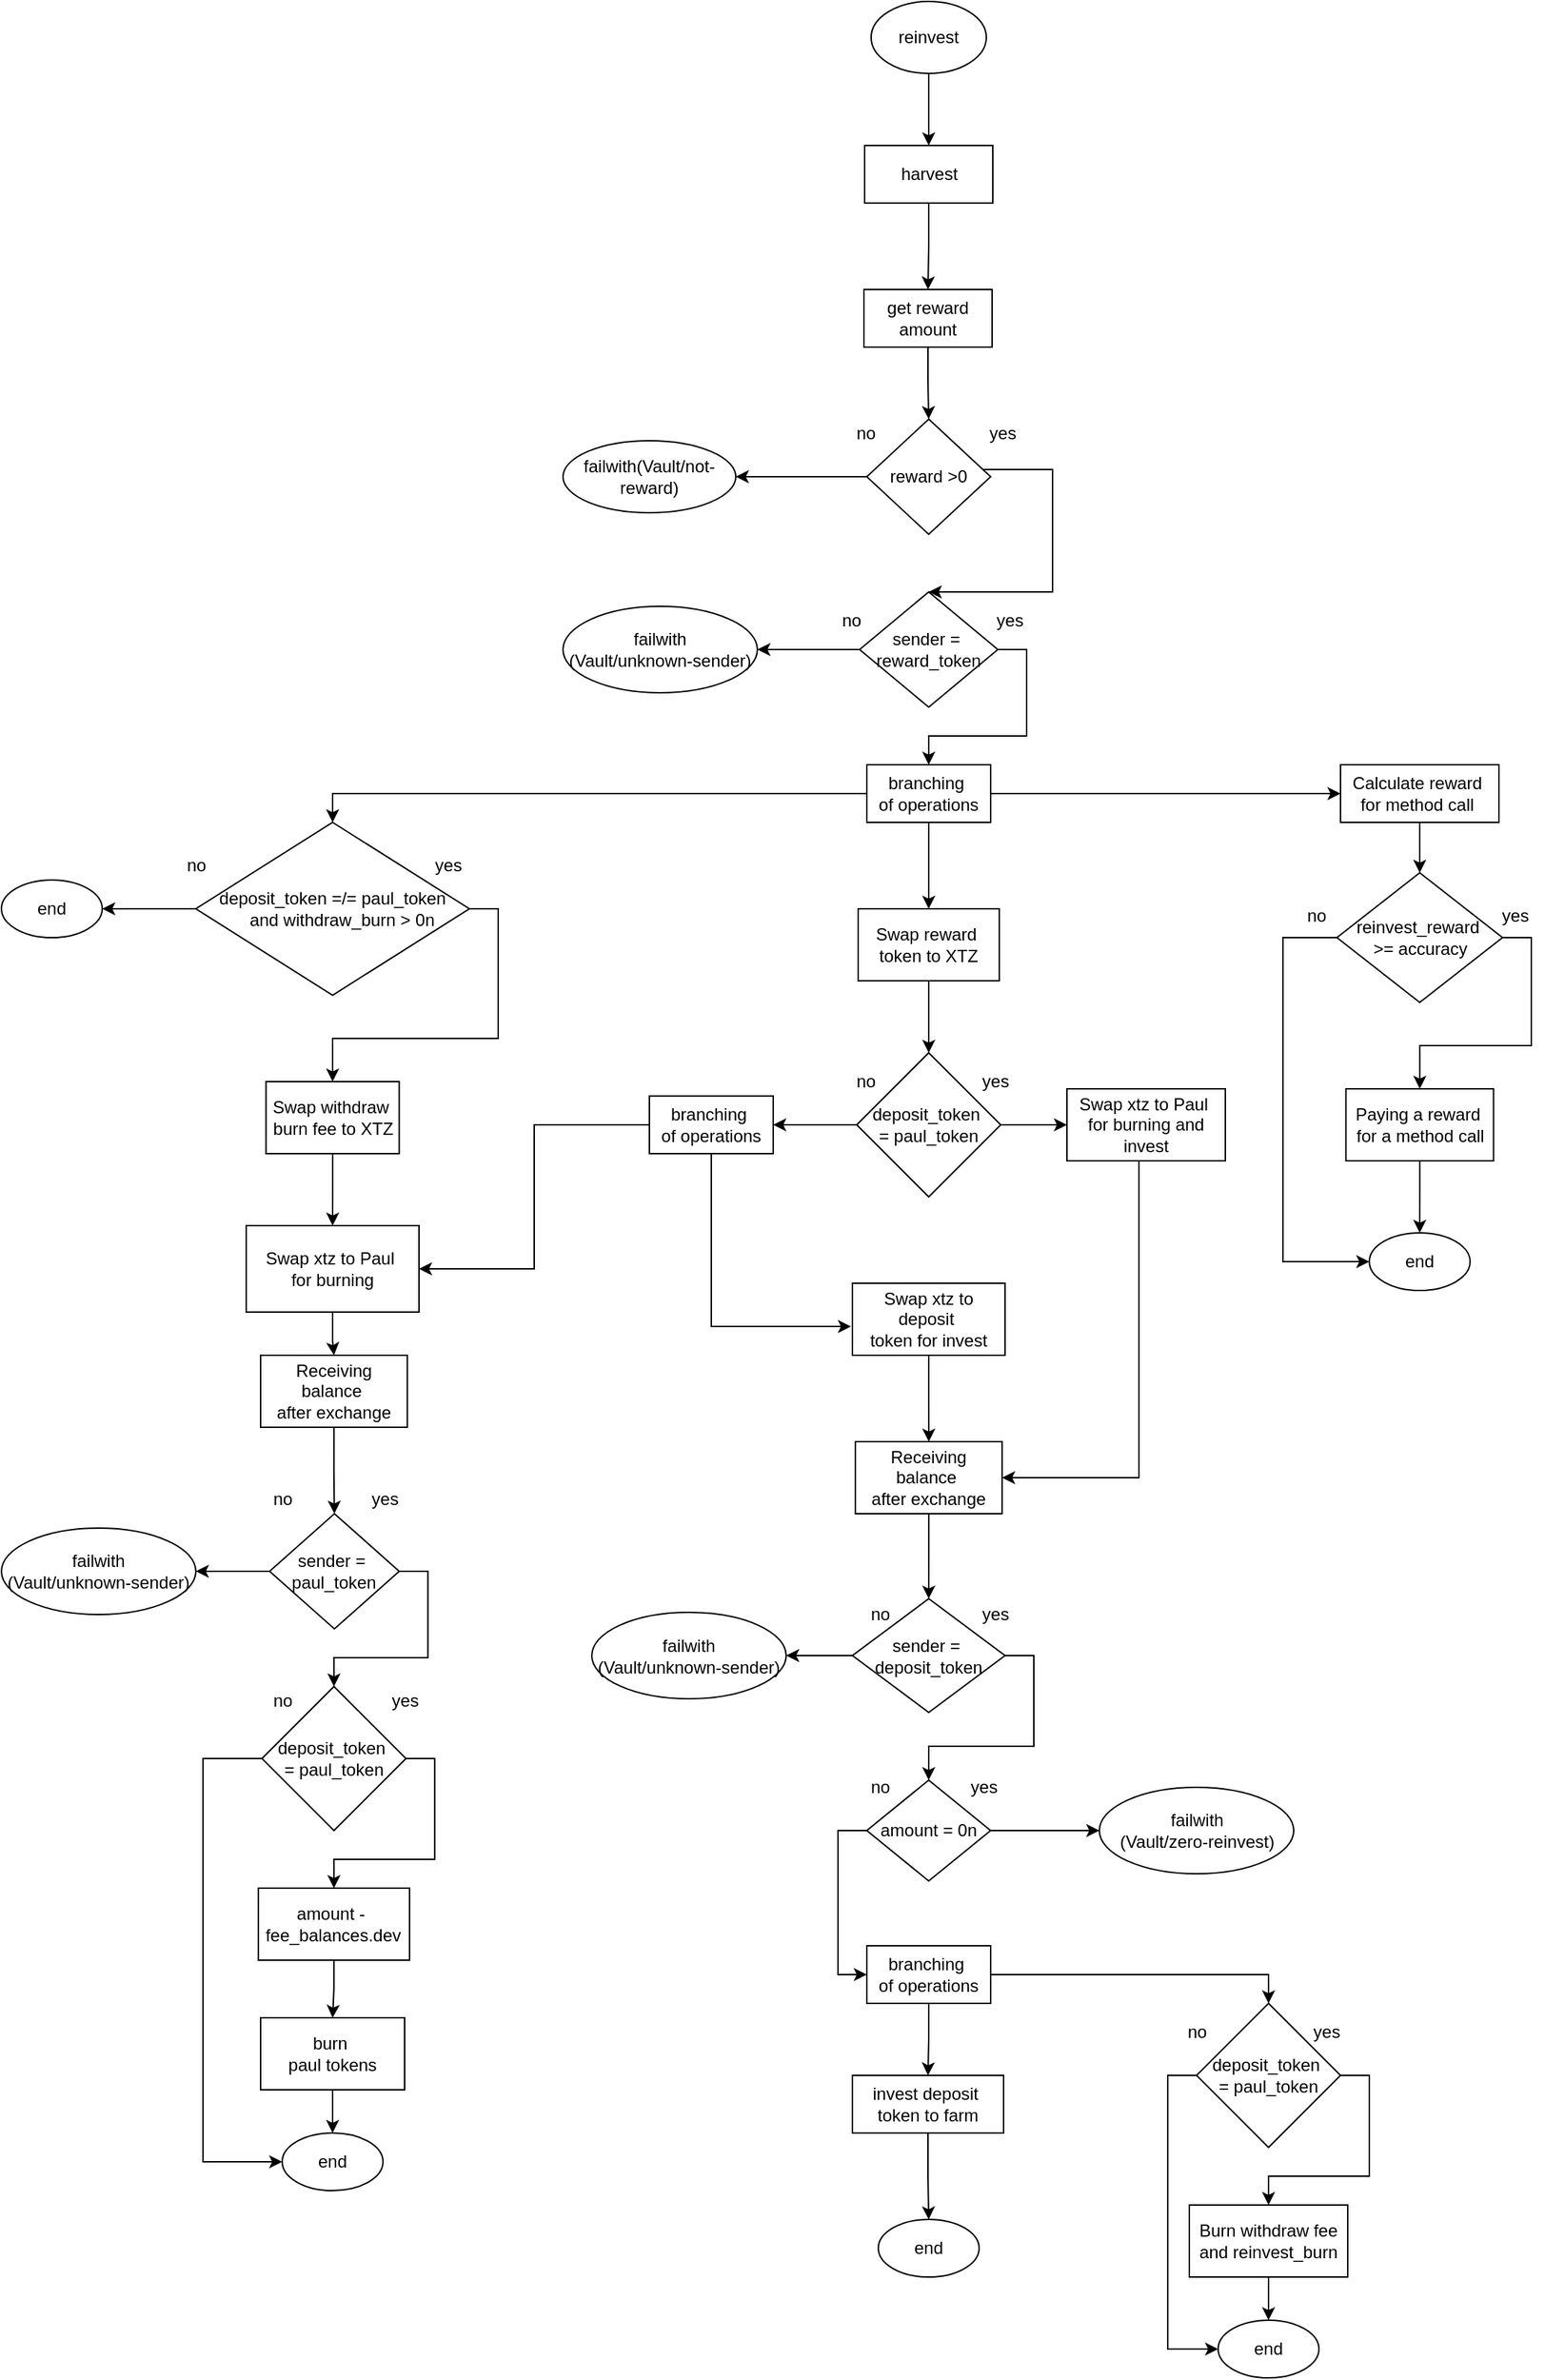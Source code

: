<mxfile version="15.3.8" type="github">
  <diagram id="kTSvU5j4Q-R0hynCDqLe" name="Page-1">
    <mxGraphModel dx="2455" dy="828" grid="1" gridSize="10" guides="1" tooltips="1" connect="1" arrows="1" fold="1" page="1" pageScale="1" pageWidth="827" pageHeight="1169" math="0" shadow="0">
      <root>
        <mxCell id="0" />
        <mxCell id="1" parent="0" />
        <mxCell id="cD2VPQBfuVm57fBY7nrV-7" value="" style="edgeStyle=orthogonalEdgeStyle;rounded=0;orthogonalLoop=1;jettySize=auto;html=1;" edge="1" parent="1" source="cD2VPQBfuVm57fBY7nrV-3" target="cD2VPQBfuVm57fBY7nrV-4">
          <mxGeometry relative="1" as="geometry" />
        </mxCell>
        <mxCell id="cD2VPQBfuVm57fBY7nrV-3" value="reinvest&lt;br&gt;" style="ellipse;whiteSpace=wrap;html=1;" vertex="1" parent="1">
          <mxGeometry x="374" y="60" width="80" height="50" as="geometry" />
        </mxCell>
        <mxCell id="cD2VPQBfuVm57fBY7nrV-8" value="" style="edgeStyle=orthogonalEdgeStyle;rounded=0;orthogonalLoop=1;jettySize=auto;html=1;" edge="1" parent="1" source="cD2VPQBfuVm57fBY7nrV-4" target="cD2VPQBfuVm57fBY7nrV-5">
          <mxGeometry relative="1" as="geometry" />
        </mxCell>
        <mxCell id="cD2VPQBfuVm57fBY7nrV-4" value="harvest" style="rounded=0;whiteSpace=wrap;html=1;" vertex="1" parent="1">
          <mxGeometry x="369.5" y="160" width="89" height="40" as="geometry" />
        </mxCell>
        <mxCell id="cD2VPQBfuVm57fBY7nrV-9" value="" style="edgeStyle=orthogonalEdgeStyle;rounded=0;orthogonalLoop=1;jettySize=auto;html=1;" edge="1" parent="1" source="cD2VPQBfuVm57fBY7nrV-5" target="cD2VPQBfuVm57fBY7nrV-6">
          <mxGeometry relative="1" as="geometry" />
        </mxCell>
        <mxCell id="cD2VPQBfuVm57fBY7nrV-5" value="get reward&lt;br&gt;amount" style="rounded=0;whiteSpace=wrap;html=1;" vertex="1" parent="1">
          <mxGeometry x="369" y="260" width="89" height="40" as="geometry" />
        </mxCell>
        <mxCell id="cD2VPQBfuVm57fBY7nrV-13" value="" style="edgeStyle=orthogonalEdgeStyle;rounded=0;orthogonalLoop=1;jettySize=auto;html=1;" edge="1" parent="1" source="cD2VPQBfuVm57fBY7nrV-6" target="cD2VPQBfuVm57fBY7nrV-12">
          <mxGeometry relative="1" as="geometry" />
        </mxCell>
        <mxCell id="cD2VPQBfuVm57fBY7nrV-16" style="edgeStyle=orthogonalEdgeStyle;rounded=0;orthogonalLoop=1;jettySize=auto;html=1;entryX=0.5;entryY=0;entryDx=0;entryDy=0;" edge="1" parent="1" source="cD2VPQBfuVm57fBY7nrV-6" target="cD2VPQBfuVm57fBY7nrV-14">
          <mxGeometry relative="1" as="geometry">
            <mxPoint x="500" y="450" as="targetPoint" />
            <Array as="points">
              <mxPoint x="500" y="385" />
              <mxPoint x="500" y="470" />
            </Array>
          </mxGeometry>
        </mxCell>
        <mxCell id="cD2VPQBfuVm57fBY7nrV-6" value="reward &amp;gt;0" style="rhombus;whiteSpace=wrap;html=1;" vertex="1" parent="1">
          <mxGeometry x="371" y="350" width="86" height="80" as="geometry" />
        </mxCell>
        <mxCell id="cD2VPQBfuVm57fBY7nrV-12" value="failwith(Vault/not-reward)" style="ellipse;whiteSpace=wrap;html=1;" vertex="1" parent="1">
          <mxGeometry x="160" y="365" width="120" height="50" as="geometry" />
        </mxCell>
        <mxCell id="cD2VPQBfuVm57fBY7nrV-20" value="" style="edgeStyle=orthogonalEdgeStyle;rounded=0;orthogonalLoop=1;jettySize=auto;html=1;" edge="1" parent="1" source="cD2VPQBfuVm57fBY7nrV-14" target="cD2VPQBfuVm57fBY7nrV-19">
          <mxGeometry relative="1" as="geometry" />
        </mxCell>
        <mxCell id="cD2VPQBfuVm57fBY7nrV-36" style="edgeStyle=orthogonalEdgeStyle;rounded=0;orthogonalLoop=1;jettySize=auto;html=1;exitX=1;exitY=0.5;exitDx=0;exitDy=0;entryX=0.5;entryY=0;entryDx=0;entryDy=0;" edge="1" parent="1" source="cD2VPQBfuVm57fBY7nrV-14" target="cD2VPQBfuVm57fBY7nrV-22">
          <mxGeometry relative="1" as="geometry" />
        </mxCell>
        <mxCell id="cD2VPQBfuVm57fBY7nrV-14" value="&lt;div&gt;sender =&amp;nbsp;&lt;/div&gt;&lt;div&gt;reward_token&lt;/div&gt;" style="rhombus;whiteSpace=wrap;html=1;" vertex="1" parent="1">
          <mxGeometry x="366" y="470" width="96" height="80" as="geometry" />
        </mxCell>
        <mxCell id="cD2VPQBfuVm57fBY7nrV-17" value="yes" style="text;html=1;align=center;verticalAlign=middle;resizable=0;points=[];autosize=1;strokeColor=none;fillColor=none;" vertex="1" parent="1">
          <mxGeometry x="450" y="350" width="30" height="20" as="geometry" />
        </mxCell>
        <mxCell id="cD2VPQBfuVm57fBY7nrV-18" value="no" style="text;html=1;align=center;verticalAlign=middle;resizable=0;points=[];autosize=1;strokeColor=none;fillColor=none;" vertex="1" parent="1">
          <mxGeometry x="355" y="350" width="30" height="20" as="geometry" />
        </mxCell>
        <mxCell id="cD2VPQBfuVm57fBY7nrV-19" value="&lt;div&gt;failwith&lt;/div&gt;&lt;div&gt;(Vault/unknown-sender)&lt;/div&gt;" style="ellipse;whiteSpace=wrap;html=1;" vertex="1" parent="1">
          <mxGeometry x="160" y="480" width="135" height="60" as="geometry" />
        </mxCell>
        <mxCell id="cD2VPQBfuVm57fBY7nrV-33" style="edgeStyle=orthogonalEdgeStyle;rounded=0;orthogonalLoop=1;jettySize=auto;html=1;exitX=1;exitY=0.5;exitDx=0;exitDy=0;entryX=0;entryY=0.5;entryDx=0;entryDy=0;" edge="1" parent="1" source="cD2VPQBfuVm57fBY7nrV-22" target="cD2VPQBfuVm57fBY7nrV-23">
          <mxGeometry relative="1" as="geometry" />
        </mxCell>
        <mxCell id="cD2VPQBfuVm57fBY7nrV-38" style="edgeStyle=orthogonalEdgeStyle;rounded=0;orthogonalLoop=1;jettySize=auto;html=1;exitX=0;exitY=0.5;exitDx=0;exitDy=0;entryX=0.5;entryY=0;entryDx=0;entryDy=0;" edge="1" parent="1" source="cD2VPQBfuVm57fBY7nrV-22" target="cD2VPQBfuVm57fBY7nrV-37">
          <mxGeometry relative="1" as="geometry" />
        </mxCell>
        <mxCell id="cD2VPQBfuVm57fBY7nrV-68" value="" style="edgeStyle=orthogonalEdgeStyle;rounded=0;orthogonalLoop=1;jettySize=auto;html=1;" edge="1" parent="1" source="cD2VPQBfuVm57fBY7nrV-22" target="cD2VPQBfuVm57fBY7nrV-67">
          <mxGeometry relative="1" as="geometry" />
        </mxCell>
        <mxCell id="cD2VPQBfuVm57fBY7nrV-22" value="&lt;div&gt;branching&amp;nbsp;&lt;/div&gt;&lt;div&gt;of operations&lt;/div&gt;" style="rounded=0;whiteSpace=wrap;html=1;" vertex="1" parent="1">
          <mxGeometry x="371" y="590" width="86" height="40" as="geometry" />
        </mxCell>
        <mxCell id="cD2VPQBfuVm57fBY7nrV-32" value="" style="edgeStyle=orthogonalEdgeStyle;rounded=0;orthogonalLoop=1;jettySize=auto;html=1;" edge="1" parent="1" source="cD2VPQBfuVm57fBY7nrV-23" target="cD2VPQBfuVm57fBY7nrV-24">
          <mxGeometry relative="1" as="geometry" />
        </mxCell>
        <mxCell id="cD2VPQBfuVm57fBY7nrV-23" value="&lt;div&gt;Calculate reward&amp;nbsp;&lt;/div&gt;&lt;div&gt;for method call&amp;nbsp;&lt;/div&gt;" style="rounded=0;whiteSpace=wrap;html=1;" vertex="1" parent="1">
          <mxGeometry x="700" y="590" width="110" height="40" as="geometry" />
        </mxCell>
        <mxCell id="cD2VPQBfuVm57fBY7nrV-24" value="&lt;div&gt;reinvest_reward&amp;nbsp;&lt;/div&gt;&lt;div&gt;&amp;gt;= accuracy&lt;/div&gt;" style="rhombus;whiteSpace=wrap;html=1;" vertex="1" parent="1">
          <mxGeometry x="697.5" y="665" width="115" height="90" as="geometry" />
        </mxCell>
        <mxCell id="cD2VPQBfuVm57fBY7nrV-28" value="" style="edgeStyle=orthogonalEdgeStyle;rounded=0;orthogonalLoop=1;jettySize=auto;html=1;exitX=1;exitY=0.5;exitDx=0;exitDy=0;" edge="1" parent="1" source="cD2VPQBfuVm57fBY7nrV-24" target="cD2VPQBfuVm57fBY7nrV-27">
          <mxGeometry relative="1" as="geometry" />
        </mxCell>
        <mxCell id="cD2VPQBfuVm57fBY7nrV-25" value="yes" style="text;html=1;align=center;verticalAlign=middle;resizable=0;points=[];autosize=1;strokeColor=none;fillColor=none;" vertex="1" parent="1">
          <mxGeometry x="806.25" y="685" width="30" height="20" as="geometry" />
        </mxCell>
        <mxCell id="cD2VPQBfuVm57fBY7nrV-31" value="" style="edgeStyle=orthogonalEdgeStyle;rounded=0;orthogonalLoop=1;jettySize=auto;html=1;exitX=0;exitY=0.5;exitDx=0;exitDy=0;entryX=0;entryY=0.5;entryDx=0;entryDy=0;" edge="1" parent="1" source="cD2VPQBfuVm57fBY7nrV-24" target="cD2VPQBfuVm57fBY7nrV-29">
          <mxGeometry relative="1" as="geometry">
            <mxPoint x="630" y="715" as="sourcePoint" />
            <mxPoint x="660" y="935" as="targetPoint" />
            <Array as="points">
              <mxPoint x="660" y="710" />
              <mxPoint x="660" y="935" />
            </Array>
          </mxGeometry>
        </mxCell>
        <mxCell id="cD2VPQBfuVm57fBY7nrV-26" value="no" style="text;html=1;align=center;verticalAlign=middle;resizable=0;points=[];autosize=1;strokeColor=none;fillColor=none;" vertex="1" parent="1">
          <mxGeometry x="667.5" y="685" width="30" height="20" as="geometry" />
        </mxCell>
        <mxCell id="cD2VPQBfuVm57fBY7nrV-30" value="" style="edgeStyle=orthogonalEdgeStyle;rounded=0;orthogonalLoop=1;jettySize=auto;html=1;" edge="1" parent="1" source="cD2VPQBfuVm57fBY7nrV-27" target="cD2VPQBfuVm57fBY7nrV-29">
          <mxGeometry relative="1" as="geometry" />
        </mxCell>
        <mxCell id="cD2VPQBfuVm57fBY7nrV-27" value="&lt;div&gt;Paying a reward&amp;nbsp;&lt;/div&gt;&lt;div&gt;for a method call&lt;/div&gt;" style="rounded=0;whiteSpace=wrap;html=1;" vertex="1" parent="1">
          <mxGeometry x="703.75" y="815" width="102.5" height="50" as="geometry" />
        </mxCell>
        <mxCell id="cD2VPQBfuVm57fBY7nrV-29" value="end" style="ellipse;whiteSpace=wrap;html=1;" vertex="1" parent="1">
          <mxGeometry x="720" y="915" width="70" height="40" as="geometry" />
        </mxCell>
        <mxCell id="cD2VPQBfuVm57fBY7nrV-34" value="no" style="text;html=1;align=center;verticalAlign=middle;resizable=0;points=[];autosize=1;strokeColor=none;fillColor=none;" vertex="1" parent="1">
          <mxGeometry x="345" y="480" width="30" height="20" as="geometry" />
        </mxCell>
        <mxCell id="cD2VPQBfuVm57fBY7nrV-35" value="yes" style="text;html=1;align=center;verticalAlign=middle;resizable=0;points=[];autosize=1;strokeColor=none;fillColor=none;" vertex="1" parent="1">
          <mxGeometry x="455" y="480" width="30" height="20" as="geometry" />
        </mxCell>
        <mxCell id="cD2VPQBfuVm57fBY7nrV-42" style="edgeStyle=orthogonalEdgeStyle;rounded=0;orthogonalLoop=1;jettySize=auto;html=1;exitX=1;exitY=0.5;exitDx=0;exitDy=0;entryX=0.5;entryY=0;entryDx=0;entryDy=0;" edge="1" parent="1" source="cD2VPQBfuVm57fBY7nrV-37" target="cD2VPQBfuVm57fBY7nrV-41">
          <mxGeometry relative="1" as="geometry" />
        </mxCell>
        <mxCell id="cD2VPQBfuVm57fBY7nrV-44" style="edgeStyle=orthogonalEdgeStyle;rounded=0;orthogonalLoop=1;jettySize=auto;html=1;exitX=0;exitY=0.5;exitDx=0;exitDy=0;entryX=1;entryY=0.5;entryDx=0;entryDy=0;" edge="1" parent="1" source="cD2VPQBfuVm57fBY7nrV-37" target="cD2VPQBfuVm57fBY7nrV-43">
          <mxGeometry relative="1" as="geometry" />
        </mxCell>
        <mxCell id="cD2VPQBfuVm57fBY7nrV-37" value="&lt;div&gt;deposit_token =/= paul_token&lt;/div&gt;&lt;div&gt;&amp;nbsp; &amp;nbsp; and withdraw_burn &amp;gt; 0n&lt;/div&gt;" style="rhombus;whiteSpace=wrap;html=1;" vertex="1" parent="1">
          <mxGeometry x="-95" y="630" width="190" height="120" as="geometry" />
        </mxCell>
        <mxCell id="cD2VPQBfuVm57fBY7nrV-39" value="yes" style="text;html=1;align=center;verticalAlign=middle;resizable=0;points=[];autosize=1;strokeColor=none;fillColor=none;" vertex="1" parent="1">
          <mxGeometry x="65" y="650" width="30" height="20" as="geometry" />
        </mxCell>
        <mxCell id="cD2VPQBfuVm57fBY7nrV-40" value="no" style="text;html=1;align=center;verticalAlign=middle;resizable=0;points=[];autosize=1;strokeColor=none;fillColor=none;" vertex="1" parent="1">
          <mxGeometry x="-110" y="650" width="30" height="20" as="geometry" />
        </mxCell>
        <mxCell id="cD2VPQBfuVm57fBY7nrV-84" value="" style="edgeStyle=orthogonalEdgeStyle;rounded=0;orthogonalLoop=1;jettySize=auto;html=1;" edge="1" parent="1" source="cD2VPQBfuVm57fBY7nrV-41" target="cD2VPQBfuVm57fBY7nrV-82">
          <mxGeometry relative="1" as="geometry" />
        </mxCell>
        <mxCell id="cD2VPQBfuVm57fBY7nrV-41" value="&lt;div&gt;Swap withdraw&amp;nbsp;&lt;/div&gt;&lt;div&gt;burn fee to XTZ&lt;/div&gt;" style="rounded=0;whiteSpace=wrap;html=1;" vertex="1" parent="1">
          <mxGeometry x="-46.25" y="810" width="92.5" height="50" as="geometry" />
        </mxCell>
        <mxCell id="cD2VPQBfuVm57fBY7nrV-43" value="end" style="ellipse;whiteSpace=wrap;html=1;" vertex="1" parent="1">
          <mxGeometry x="-230" y="670" width="70" height="40" as="geometry" />
        </mxCell>
        <mxCell id="cD2VPQBfuVm57fBY7nrV-52" style="edgeStyle=orthogonalEdgeStyle;rounded=0;orthogonalLoop=1;jettySize=auto;html=1;exitX=0.5;exitY=1;exitDx=0;exitDy=0;entryX=0.5;entryY=0;entryDx=0;entryDy=0;" edge="1" parent="1" source="cD2VPQBfuVm57fBY7nrV-45" target="cD2VPQBfuVm57fBY7nrV-47">
          <mxGeometry relative="1" as="geometry" />
        </mxCell>
        <mxCell id="cD2VPQBfuVm57fBY7nrV-45" value="Receiving balance &#xa;after exchange" style="rounded=0;whiteSpace=wrap;html=1;" vertex="1" parent="1">
          <mxGeometry x="-50.01" y="1000" width="101.87" height="50" as="geometry" />
        </mxCell>
        <mxCell id="cD2VPQBfuVm57fBY7nrV-56" value="" style="edgeStyle=orthogonalEdgeStyle;rounded=0;orthogonalLoop=1;jettySize=auto;html=1;" edge="1" parent="1" source="cD2VPQBfuVm57fBY7nrV-47" target="cD2VPQBfuVm57fBY7nrV-55">
          <mxGeometry relative="1" as="geometry" />
        </mxCell>
        <mxCell id="cD2VPQBfuVm57fBY7nrV-62" style="edgeStyle=orthogonalEdgeStyle;rounded=0;orthogonalLoop=1;jettySize=auto;html=1;exitX=1;exitY=0.5;exitDx=0;exitDy=0;entryX=0.5;entryY=0;entryDx=0;entryDy=0;" edge="1" parent="1" source="cD2VPQBfuVm57fBY7nrV-47" target="cD2VPQBfuVm57fBY7nrV-61">
          <mxGeometry relative="1" as="geometry" />
        </mxCell>
        <mxCell id="cD2VPQBfuVm57fBY7nrV-47" value="&lt;div&gt;sender =&amp;nbsp;&lt;/div&gt;&lt;div&gt;paul_token&lt;/div&gt;" style="rhombus;whiteSpace=wrap;html=1;" vertex="1" parent="1">
          <mxGeometry x="-43.76" y="1110" width="90.01" height="80" as="geometry" />
        </mxCell>
        <mxCell id="cD2VPQBfuVm57fBY7nrV-48" value="yes" style="text;html=1;align=center;verticalAlign=middle;resizable=0;points=[];autosize=1;strokeColor=none;fillColor=none;" vertex="1" parent="1">
          <mxGeometry x="20.93" y="1090" width="30" height="20" as="geometry" />
        </mxCell>
        <mxCell id="cD2VPQBfuVm57fBY7nrV-49" value="no" style="text;html=1;align=center;verticalAlign=middle;resizable=0;points=[];autosize=1;strokeColor=none;fillColor=none;" vertex="1" parent="1">
          <mxGeometry x="-50" y="1090" width="30" height="20" as="geometry" />
        </mxCell>
        <mxCell id="cD2VPQBfuVm57fBY7nrV-58" value="" style="edgeStyle=orthogonalEdgeStyle;rounded=0;orthogonalLoop=1;jettySize=auto;html=1;" edge="1" parent="1" source="cD2VPQBfuVm57fBY7nrV-53" target="cD2VPQBfuVm57fBY7nrV-57">
          <mxGeometry relative="1" as="geometry" />
        </mxCell>
        <mxCell id="cD2VPQBfuVm57fBY7nrV-53" value="&lt;div&gt;amount -&amp;nbsp;&lt;/div&gt;&lt;div&gt;fee_balances.dev&lt;/div&gt;" style="rounded=0;whiteSpace=wrap;html=1;" vertex="1" parent="1">
          <mxGeometry x="-51.58" y="1370" width="105" height="50" as="geometry" />
        </mxCell>
        <mxCell id="cD2VPQBfuVm57fBY7nrV-55" value="&lt;div&gt;failwith&lt;/div&gt;&lt;div&gt;(Vault/unknown-sender)&lt;/div&gt;" style="ellipse;whiteSpace=wrap;html=1;" vertex="1" parent="1">
          <mxGeometry x="-230" y="1120" width="135" height="60" as="geometry" />
        </mxCell>
        <mxCell id="cD2VPQBfuVm57fBY7nrV-60" value="" style="edgeStyle=orthogonalEdgeStyle;rounded=0;orthogonalLoop=1;jettySize=auto;html=1;" edge="1" parent="1" source="cD2VPQBfuVm57fBY7nrV-57" target="cD2VPQBfuVm57fBY7nrV-59">
          <mxGeometry relative="1" as="geometry" />
        </mxCell>
        <mxCell id="cD2VPQBfuVm57fBY7nrV-57" value="&lt;div&gt;burn&amp;nbsp;&lt;/div&gt;&lt;div&gt;paul tokens&lt;/div&gt;" style="rounded=0;whiteSpace=wrap;html=1;" vertex="1" parent="1">
          <mxGeometry x="-50.01" y="1460" width="100.01" height="50" as="geometry" />
        </mxCell>
        <mxCell id="cD2VPQBfuVm57fBY7nrV-59" value="end" style="ellipse;whiteSpace=wrap;html=1;" vertex="1" parent="1">
          <mxGeometry x="-35.01" y="1540" width="70" height="40" as="geometry" />
        </mxCell>
        <mxCell id="cD2VPQBfuVm57fBY7nrV-65" style="edgeStyle=orthogonalEdgeStyle;rounded=0;orthogonalLoop=1;jettySize=auto;html=1;exitX=1;exitY=0.5;exitDx=0;exitDy=0;entryX=0.5;entryY=0;entryDx=0;entryDy=0;" edge="1" parent="1" source="cD2VPQBfuVm57fBY7nrV-61" target="cD2VPQBfuVm57fBY7nrV-53">
          <mxGeometry relative="1" as="geometry" />
        </mxCell>
        <mxCell id="cD2VPQBfuVm57fBY7nrV-66" style="edgeStyle=orthogonalEdgeStyle;rounded=0;orthogonalLoop=1;jettySize=auto;html=1;exitX=0;exitY=0.5;exitDx=0;exitDy=0;entryX=0;entryY=0.5;entryDx=0;entryDy=0;" edge="1" parent="1" source="cD2VPQBfuVm57fBY7nrV-61" target="cD2VPQBfuVm57fBY7nrV-59">
          <mxGeometry relative="1" as="geometry">
            <mxPoint x="-90" y="1540" as="targetPoint" />
            <Array as="points">
              <mxPoint x="-90" y="1280" />
              <mxPoint x="-90" y="1560" />
            </Array>
          </mxGeometry>
        </mxCell>
        <mxCell id="cD2VPQBfuVm57fBY7nrV-61" value="deposit_token &#xa;= paul_token" style="rhombus;whiteSpace=wrap;html=1;" vertex="1" parent="1">
          <mxGeometry x="-49.07" y="1230" width="100" height="100" as="geometry" />
        </mxCell>
        <mxCell id="cD2VPQBfuVm57fBY7nrV-63" value="yes" style="text;html=1;align=center;verticalAlign=middle;resizable=0;points=[];autosize=1;strokeColor=none;fillColor=none;" vertex="1" parent="1">
          <mxGeometry x="35" y="1230" width="30" height="20" as="geometry" />
        </mxCell>
        <mxCell id="cD2VPQBfuVm57fBY7nrV-64" value="no" style="text;html=1;align=center;verticalAlign=middle;resizable=0;points=[];autosize=1;strokeColor=none;fillColor=none;" vertex="1" parent="1">
          <mxGeometry x="-50.0" y="1230" width="30" height="20" as="geometry" />
        </mxCell>
        <mxCell id="cD2VPQBfuVm57fBY7nrV-70" value="" style="edgeStyle=orthogonalEdgeStyle;rounded=0;orthogonalLoop=1;jettySize=auto;html=1;" edge="1" parent="1" source="cD2VPQBfuVm57fBY7nrV-67" target="cD2VPQBfuVm57fBY7nrV-69">
          <mxGeometry relative="1" as="geometry" />
        </mxCell>
        <mxCell id="cD2VPQBfuVm57fBY7nrV-67" value="&lt;div&gt;Swap reward&amp;nbsp;&lt;/div&gt;&lt;div&gt;token to XTZ&lt;/div&gt;" style="rounded=0;whiteSpace=wrap;html=1;" vertex="1" parent="1">
          <mxGeometry x="365" y="690" width="98" height="50" as="geometry" />
        </mxCell>
        <mxCell id="cD2VPQBfuVm57fBY7nrV-74" value="" style="edgeStyle=orthogonalEdgeStyle;rounded=0;orthogonalLoop=1;jettySize=auto;html=1;" edge="1" parent="1" source="cD2VPQBfuVm57fBY7nrV-69" target="cD2VPQBfuVm57fBY7nrV-73">
          <mxGeometry relative="1" as="geometry" />
        </mxCell>
        <mxCell id="cD2VPQBfuVm57fBY7nrV-77" value="" style="edgeStyle=orthogonalEdgeStyle;rounded=0;orthogonalLoop=1;jettySize=auto;html=1;" edge="1" parent="1" source="cD2VPQBfuVm57fBY7nrV-69" target="cD2VPQBfuVm57fBY7nrV-76">
          <mxGeometry relative="1" as="geometry" />
        </mxCell>
        <mxCell id="cD2VPQBfuVm57fBY7nrV-69" value="deposit_token &#xa;= paul_token" style="rhombus;whiteSpace=wrap;html=1;" vertex="1" parent="1">
          <mxGeometry x="364" y="790" width="100" height="100" as="geometry" />
        </mxCell>
        <mxCell id="cD2VPQBfuVm57fBY7nrV-71" value="yes" style="text;html=1;align=center;verticalAlign=middle;resizable=0;points=[];autosize=1;strokeColor=none;fillColor=none;" vertex="1" parent="1">
          <mxGeometry x="445" y="800" width="30" height="20" as="geometry" />
        </mxCell>
        <mxCell id="cD2VPQBfuVm57fBY7nrV-72" value="no" style="text;html=1;align=center;verticalAlign=middle;resizable=0;points=[];autosize=1;strokeColor=none;fillColor=none;" vertex="1" parent="1">
          <mxGeometry x="355" y="800" width="30" height="20" as="geometry" />
        </mxCell>
        <mxCell id="cD2VPQBfuVm57fBY7nrV-89" style="edgeStyle=orthogonalEdgeStyle;rounded=0;orthogonalLoop=1;jettySize=auto;html=1;entryX=1;entryY=0.5;entryDx=0;entryDy=0;" edge="1" parent="1" source="cD2VPQBfuVm57fBY7nrV-73" target="cD2VPQBfuVm57fBY7nrV-87">
          <mxGeometry relative="1" as="geometry">
            <Array as="points">
              <mxPoint x="560" y="1085" />
            </Array>
          </mxGeometry>
        </mxCell>
        <mxCell id="cD2VPQBfuVm57fBY7nrV-73" value="&lt;div&gt;Swap xtz to Paul&amp;nbsp;&lt;/div&gt;&lt;div&gt;for burning and invest&lt;/div&gt;" style="rounded=0;whiteSpace=wrap;html=1;" vertex="1" parent="1">
          <mxGeometry x="510" y="815" width="110" height="50" as="geometry" />
        </mxCell>
        <mxCell id="cD2VPQBfuVm57fBY7nrV-88" value="" style="edgeStyle=orthogonalEdgeStyle;rounded=0;orthogonalLoop=1;jettySize=auto;html=1;" edge="1" parent="1" source="cD2VPQBfuVm57fBY7nrV-75" target="cD2VPQBfuVm57fBY7nrV-87">
          <mxGeometry relative="1" as="geometry" />
        </mxCell>
        <mxCell id="cD2VPQBfuVm57fBY7nrV-75" value="&lt;div&gt;Swap xtz to deposit&amp;nbsp;&lt;/div&gt;&lt;div&gt;token for invest&lt;/div&gt;" style="rounded=0;whiteSpace=wrap;html=1;" vertex="1" parent="1">
          <mxGeometry x="361" y="950" width="106" height="50" as="geometry" />
        </mxCell>
        <mxCell id="cD2VPQBfuVm57fBY7nrV-78" style="edgeStyle=orthogonalEdgeStyle;rounded=0;orthogonalLoop=1;jettySize=auto;html=1;" edge="1" parent="1" source="cD2VPQBfuVm57fBY7nrV-76">
          <mxGeometry relative="1" as="geometry">
            <mxPoint x="360" y="980" as="targetPoint" />
            <Array as="points">
              <mxPoint x="263" y="980" />
            </Array>
          </mxGeometry>
        </mxCell>
        <mxCell id="cD2VPQBfuVm57fBY7nrV-86" style="edgeStyle=orthogonalEdgeStyle;rounded=0;orthogonalLoop=1;jettySize=auto;html=1;exitX=0;exitY=0.5;exitDx=0;exitDy=0;entryX=1;entryY=0.5;entryDx=0;entryDy=0;" edge="1" parent="1" source="cD2VPQBfuVm57fBY7nrV-76" target="cD2VPQBfuVm57fBY7nrV-82">
          <mxGeometry relative="1" as="geometry" />
        </mxCell>
        <mxCell id="cD2VPQBfuVm57fBY7nrV-76" value="&lt;div&gt;branching&amp;nbsp;&lt;/div&gt;&lt;div&gt;of operations&lt;/div&gt;" style="rounded=0;whiteSpace=wrap;html=1;" vertex="1" parent="1">
          <mxGeometry x="220" y="820" width="86" height="40" as="geometry" />
        </mxCell>
        <mxCell id="cD2VPQBfuVm57fBY7nrV-85" value="" style="edgeStyle=orthogonalEdgeStyle;rounded=0;orthogonalLoop=1;jettySize=auto;html=1;" edge="1" parent="1" source="cD2VPQBfuVm57fBY7nrV-82" target="cD2VPQBfuVm57fBY7nrV-45">
          <mxGeometry relative="1" as="geometry" />
        </mxCell>
        <mxCell id="cD2VPQBfuVm57fBY7nrV-82" value="&lt;div&gt;Swap xtz to Paul&amp;nbsp;&lt;/div&gt;&lt;div&gt;for burning&lt;/div&gt;" style="rounded=0;whiteSpace=wrap;html=1;" vertex="1" parent="1">
          <mxGeometry x="-60.01" y="910" width="120" height="60" as="geometry" />
        </mxCell>
        <mxCell id="cD2VPQBfuVm57fBY7nrV-91" value="" style="edgeStyle=orthogonalEdgeStyle;rounded=0;orthogonalLoop=1;jettySize=auto;html=1;" edge="1" parent="1" source="cD2VPQBfuVm57fBY7nrV-87" target="cD2VPQBfuVm57fBY7nrV-90">
          <mxGeometry relative="1" as="geometry" />
        </mxCell>
        <mxCell id="cD2VPQBfuVm57fBY7nrV-87" value="Receiving balance &#xa;after exchange" style="rounded=0;whiteSpace=wrap;html=1;" vertex="1" parent="1">
          <mxGeometry x="363.07" y="1060" width="101.87" height="50" as="geometry" />
        </mxCell>
        <mxCell id="cD2VPQBfuVm57fBY7nrV-95" value="" style="edgeStyle=orthogonalEdgeStyle;rounded=0;orthogonalLoop=1;jettySize=auto;html=1;" edge="1" parent="1" source="cD2VPQBfuVm57fBY7nrV-90" target="cD2VPQBfuVm57fBY7nrV-94">
          <mxGeometry relative="1" as="geometry" />
        </mxCell>
        <mxCell id="cD2VPQBfuVm57fBY7nrV-97" style="edgeStyle=orthogonalEdgeStyle;rounded=0;orthogonalLoop=1;jettySize=auto;html=1;exitX=1;exitY=0.5;exitDx=0;exitDy=0;entryX=0.5;entryY=0;entryDx=0;entryDy=0;" edge="1" parent="1" source="cD2VPQBfuVm57fBY7nrV-90" target="cD2VPQBfuVm57fBY7nrV-96">
          <mxGeometry relative="1" as="geometry" />
        </mxCell>
        <mxCell id="cD2VPQBfuVm57fBY7nrV-90" value="&lt;div&gt;sender =&amp;nbsp;&lt;/div&gt;&lt;div&gt;deposit_token&lt;/div&gt;" style="rhombus;whiteSpace=wrap;html=1;" vertex="1" parent="1">
          <mxGeometry x="361.01" y="1169" width="105.99" height="79" as="geometry" />
        </mxCell>
        <mxCell id="cD2VPQBfuVm57fBY7nrV-92" value="no" style="text;html=1;align=center;verticalAlign=middle;resizable=0;points=[];autosize=1;strokeColor=none;fillColor=none;" vertex="1" parent="1">
          <mxGeometry x="365" y="1170" width="30" height="20" as="geometry" />
        </mxCell>
        <mxCell id="cD2VPQBfuVm57fBY7nrV-93" value="yes" style="text;html=1;align=center;verticalAlign=middle;resizable=0;points=[];autosize=1;strokeColor=none;fillColor=none;" vertex="1" parent="1">
          <mxGeometry x="445" y="1170" width="30" height="20" as="geometry" />
        </mxCell>
        <mxCell id="cD2VPQBfuVm57fBY7nrV-94" value="&lt;div&gt;failwith&lt;/div&gt;&lt;div&gt;(Vault/unknown-sender)&lt;/div&gt;" style="ellipse;whiteSpace=wrap;html=1;" vertex="1" parent="1">
          <mxGeometry x="180" y="1178.5" width="135" height="60" as="geometry" />
        </mxCell>
        <mxCell id="cD2VPQBfuVm57fBY7nrV-101" value="" style="edgeStyle=orthogonalEdgeStyle;rounded=0;orthogonalLoop=1;jettySize=auto;html=1;" edge="1" parent="1" source="cD2VPQBfuVm57fBY7nrV-96" target="cD2VPQBfuVm57fBY7nrV-100">
          <mxGeometry relative="1" as="geometry" />
        </mxCell>
        <mxCell id="cD2VPQBfuVm57fBY7nrV-103" style="edgeStyle=orthogonalEdgeStyle;rounded=0;orthogonalLoop=1;jettySize=auto;html=1;exitX=0;exitY=0.5;exitDx=0;exitDy=0;entryX=0;entryY=0.5;entryDx=0;entryDy=0;" edge="1" parent="1" source="cD2VPQBfuVm57fBY7nrV-96" target="cD2VPQBfuVm57fBY7nrV-102">
          <mxGeometry relative="1" as="geometry" />
        </mxCell>
        <mxCell id="cD2VPQBfuVm57fBY7nrV-96" value="amount = 0n" style="rhombus;whiteSpace=wrap;html=1;" vertex="1" parent="1">
          <mxGeometry x="371" y="1295" width="85.99" height="70" as="geometry" />
        </mxCell>
        <mxCell id="cD2VPQBfuVm57fBY7nrV-98" value="yes" style="text;html=1;align=center;verticalAlign=middle;resizable=0;points=[];autosize=1;strokeColor=none;fillColor=none;" vertex="1" parent="1">
          <mxGeometry x="437" y="1290" width="30" height="20" as="geometry" />
        </mxCell>
        <mxCell id="cD2VPQBfuVm57fBY7nrV-99" value="no" style="text;html=1;align=center;verticalAlign=middle;resizable=0;points=[];autosize=1;strokeColor=none;fillColor=none;" vertex="1" parent="1">
          <mxGeometry x="365" y="1290" width="30" height="20" as="geometry" />
        </mxCell>
        <mxCell id="cD2VPQBfuVm57fBY7nrV-100" value="&lt;div&gt;failwith&lt;/div&gt;&lt;div&gt;(Vault/zero-reinvest)&lt;/div&gt;" style="ellipse;whiteSpace=wrap;html=1;" vertex="1" parent="1">
          <mxGeometry x="532.5" y="1300" width="135" height="60" as="geometry" />
        </mxCell>
        <mxCell id="cD2VPQBfuVm57fBY7nrV-105" value="" style="edgeStyle=orthogonalEdgeStyle;rounded=0;orthogonalLoop=1;jettySize=auto;html=1;" edge="1" parent="1" source="cD2VPQBfuVm57fBY7nrV-102" target="cD2VPQBfuVm57fBY7nrV-104">
          <mxGeometry relative="1" as="geometry" />
        </mxCell>
        <mxCell id="cD2VPQBfuVm57fBY7nrV-110" style="edgeStyle=orthogonalEdgeStyle;rounded=0;orthogonalLoop=1;jettySize=auto;html=1;exitX=1;exitY=0.5;exitDx=0;exitDy=0;entryX=0.5;entryY=0;entryDx=0;entryDy=0;" edge="1" parent="1" source="cD2VPQBfuVm57fBY7nrV-102" target="cD2VPQBfuVm57fBY7nrV-109">
          <mxGeometry relative="1" as="geometry" />
        </mxCell>
        <mxCell id="cD2VPQBfuVm57fBY7nrV-102" value="&lt;div&gt;branching&amp;nbsp;&lt;/div&gt;&lt;div&gt;of operations&lt;/div&gt;" style="rounded=0;whiteSpace=wrap;html=1;" vertex="1" parent="1">
          <mxGeometry x="371.01" y="1410" width="86" height="40" as="geometry" />
        </mxCell>
        <mxCell id="cD2VPQBfuVm57fBY7nrV-108" value="" style="edgeStyle=orthogonalEdgeStyle;rounded=0;orthogonalLoop=1;jettySize=auto;html=1;" edge="1" parent="1" source="cD2VPQBfuVm57fBY7nrV-104" target="cD2VPQBfuVm57fBY7nrV-107">
          <mxGeometry relative="1" as="geometry" />
        </mxCell>
        <mxCell id="cD2VPQBfuVm57fBY7nrV-104" value="&lt;div&gt;invest deposit&amp;nbsp;&lt;/div&gt;&lt;div&gt;token to farm&lt;/div&gt;" style="rounded=0;whiteSpace=wrap;html=1;" vertex="1" parent="1">
          <mxGeometry x="361" y="1500" width="105" height="40" as="geometry" />
        </mxCell>
        <mxCell id="cD2VPQBfuVm57fBY7nrV-107" value="end" style="ellipse;whiteSpace=wrap;html=1;" vertex="1" parent="1">
          <mxGeometry x="379" y="1600" width="70" height="40" as="geometry" />
        </mxCell>
        <mxCell id="cD2VPQBfuVm57fBY7nrV-114" style="edgeStyle=orthogonalEdgeStyle;rounded=0;orthogonalLoop=1;jettySize=auto;html=1;exitX=1;exitY=0.5;exitDx=0;exitDy=0;entryX=0.5;entryY=0;entryDx=0;entryDy=0;" edge="1" parent="1" source="cD2VPQBfuVm57fBY7nrV-109" target="cD2VPQBfuVm57fBY7nrV-113">
          <mxGeometry relative="1" as="geometry" />
        </mxCell>
        <mxCell id="cD2VPQBfuVm57fBY7nrV-118" style="edgeStyle=orthogonalEdgeStyle;rounded=0;orthogonalLoop=1;jettySize=auto;html=1;exitX=0;exitY=0.5;exitDx=0;exitDy=0;entryX=0;entryY=0.5;entryDx=0;entryDy=0;" edge="1" parent="1" source="cD2VPQBfuVm57fBY7nrV-109" target="cD2VPQBfuVm57fBY7nrV-116">
          <mxGeometry relative="1" as="geometry" />
        </mxCell>
        <mxCell id="cD2VPQBfuVm57fBY7nrV-109" value="deposit_token &#xa;= paul_token" style="rhombus;whiteSpace=wrap;html=1;" vertex="1" parent="1">
          <mxGeometry x="600" y="1450" width="100" height="100" as="geometry" />
        </mxCell>
        <mxCell id="cD2VPQBfuVm57fBY7nrV-111" value="yes" style="text;html=1;align=center;verticalAlign=middle;resizable=0;points=[];autosize=1;strokeColor=none;fillColor=none;" vertex="1" parent="1">
          <mxGeometry x="675" y="1460" width="30" height="20" as="geometry" />
        </mxCell>
        <mxCell id="cD2VPQBfuVm57fBY7nrV-112" value="no" style="text;html=1;align=center;verticalAlign=middle;resizable=0;points=[];autosize=1;strokeColor=none;fillColor=none;" vertex="1" parent="1">
          <mxGeometry x="585" y="1460" width="30" height="20" as="geometry" />
        </mxCell>
        <mxCell id="cD2VPQBfuVm57fBY7nrV-117" value="" style="edgeStyle=orthogonalEdgeStyle;rounded=0;orthogonalLoop=1;jettySize=auto;html=1;" edge="1" parent="1" source="cD2VPQBfuVm57fBY7nrV-113" target="cD2VPQBfuVm57fBY7nrV-116">
          <mxGeometry relative="1" as="geometry" />
        </mxCell>
        <mxCell id="cD2VPQBfuVm57fBY7nrV-113" value="&lt;div&gt;Burn withdraw fee&lt;/div&gt;&lt;div&gt;and reinvest_burn&lt;/div&gt;" style="rounded=0;whiteSpace=wrap;html=1;" vertex="1" parent="1">
          <mxGeometry x="595" y="1590" width="110" height="50" as="geometry" />
        </mxCell>
        <mxCell id="cD2VPQBfuVm57fBY7nrV-116" value="end" style="ellipse;whiteSpace=wrap;html=1;" vertex="1" parent="1">
          <mxGeometry x="615" y="1670" width="70" height="40" as="geometry" />
        </mxCell>
      </root>
    </mxGraphModel>
  </diagram>
</mxfile>
